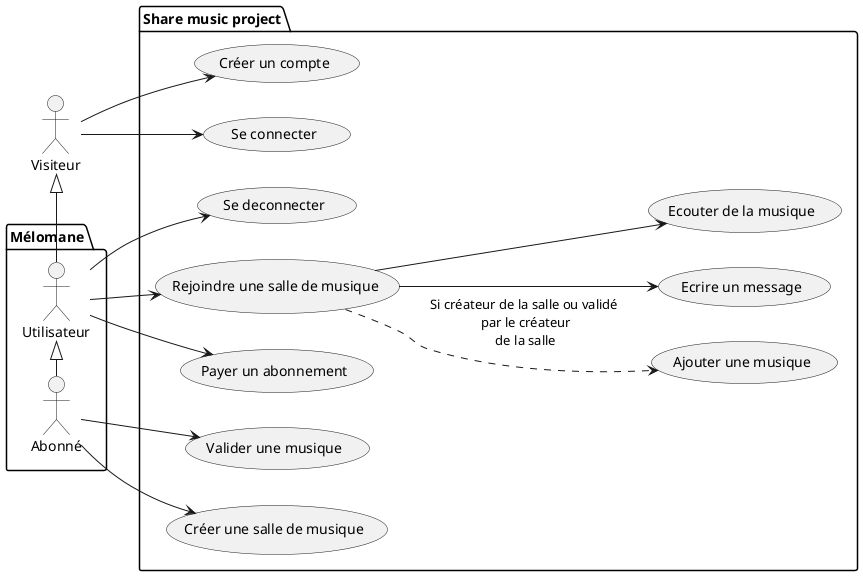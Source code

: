 @startuml utilisation-share-music-project
left to right direction

actor Visiteur as v
package "Mélomane" {
    actor Utilisateur as u
    actor Abonné as a
}

package "Share music project" {
    usecase "Créer un compte" as cuc
    usecase "Se connecter" as sc
    usecase "Se deconnecter" as sd
    usecase "Ajouter une musique" as aum
    usecase "Rejoindre une salle de musique" as rusdm
    usecase "Payer un abonnement" as pua
    usecase "Valider une musique" as vum
    usecase "Créer une salle de musique" as cusdm
    usecase "Ecrire un message" as eum
    usecase "Ecouter de la musique" as edlm
}

v <|- u
a -|> u

v -> cuc
v -> sc
u -> sd
u -> rusdm
rusdm ..> aum : Si créateur de la salle ou validé\n par le créateur\n de la salle
rusdm --> eum
rusdm --> edlm
u --> pua
a --> vum
a --> cusdm

@enduml